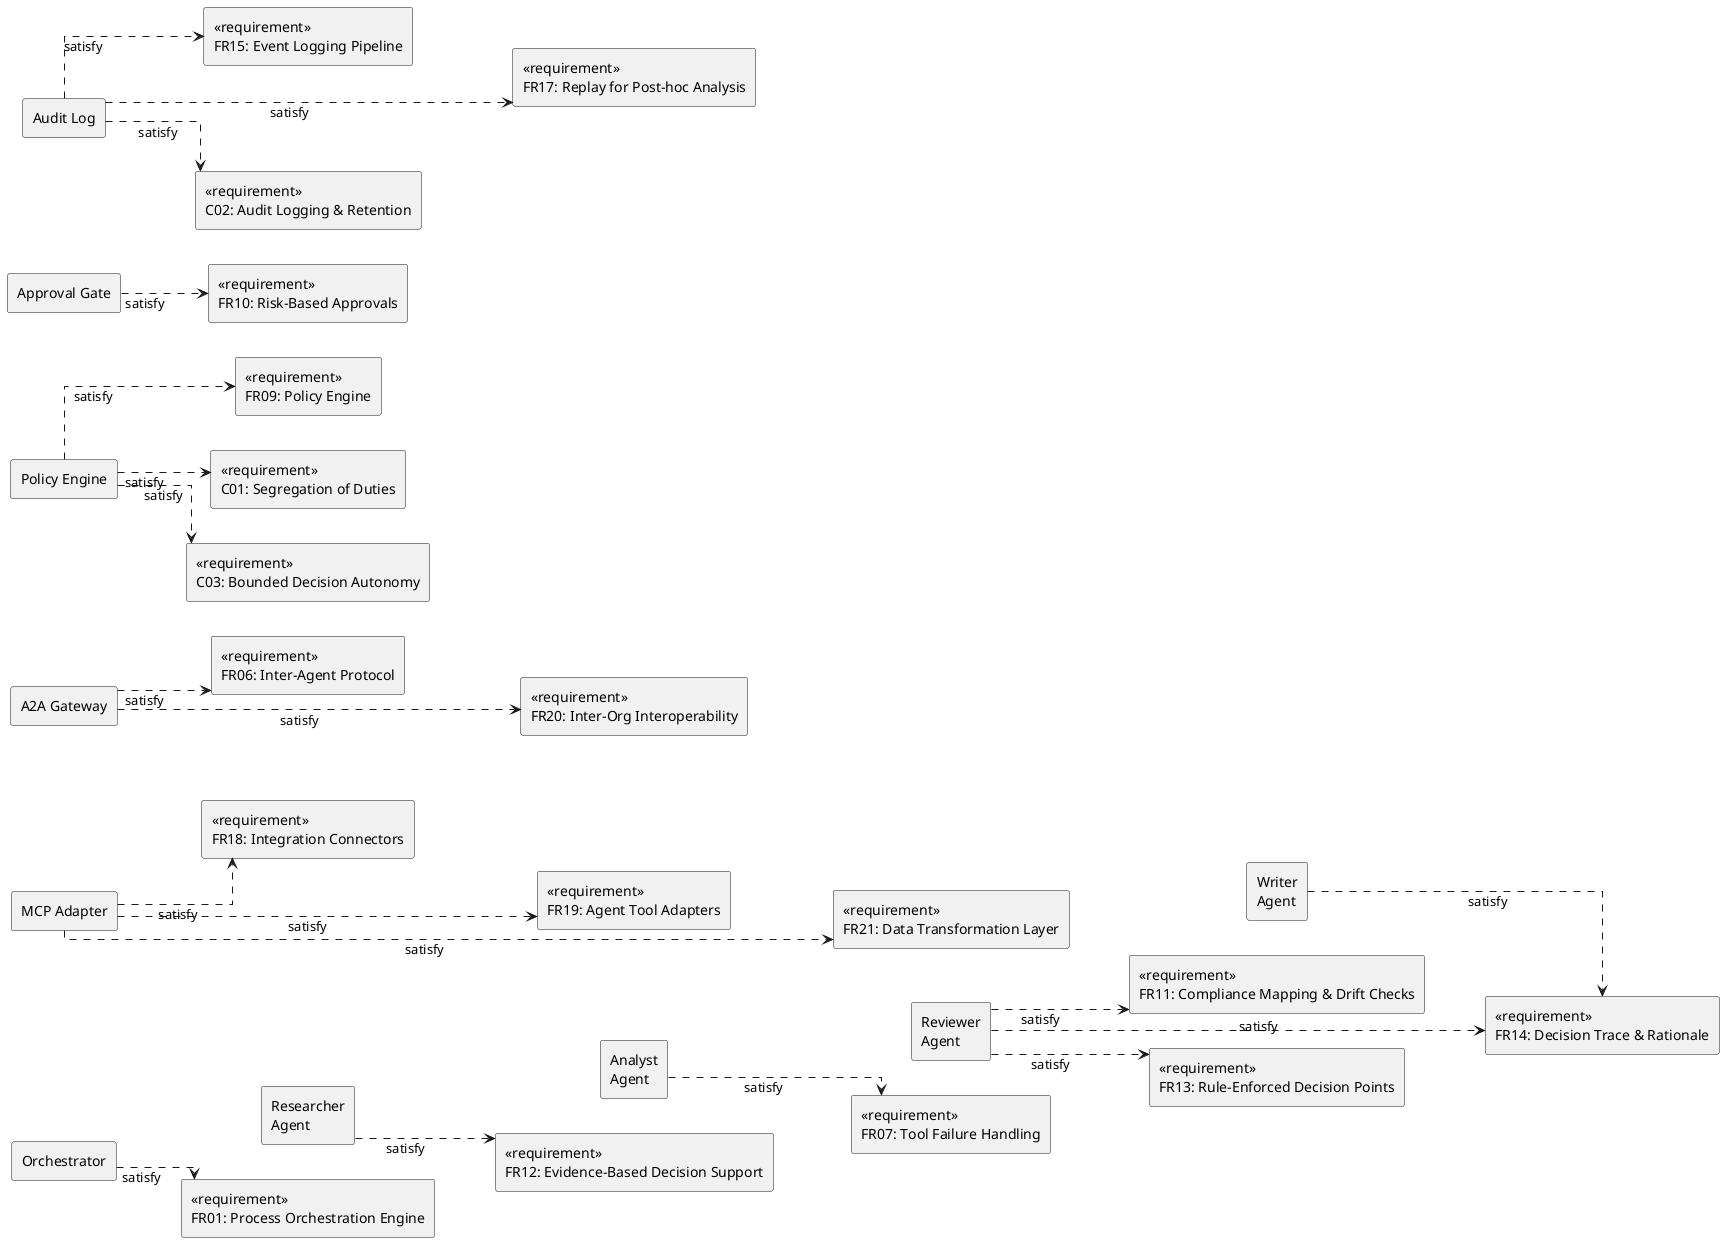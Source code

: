 @startuml
' --- Focused requirement mapping with «satisfy» edges ---
hide stereotype
hide methods
hide fields
skinparam shadowing false
skinparam linetype ortho
left to right direction

' Components (same names as the architecture figure)
rectangle "Orchestrator" as O
rectangle "Researcher\nAgent" as R
rectangle "Analyst\nAgent"    as A
rectangle "Reviewer\nAgent"   as V
rectangle "Writer\nAgent"     as W
rectangle "MCP Adapter"  as MCP
rectangle "A2A Gateway"  as A2A
rectangle "Policy Engine" as P
rectangle "Approval Gate" as G
rectangle "Audit Log"     as L

' --- Requirement boxes (key subset only) ---
rectangle "<<requirement>>\nFR01: Process Orchestration Engine" as FR01
rectangle "<<requirement>>\nFR12: Evidence-Based Decision Support" as FR12
rectangle "<<requirement>>\nFR07: Tool Failure Handling" as FR07
rectangle "<<requirement>>\nFR11: Compliance Mapping & Drift Checks" as FR11
rectangle "<<requirement>>\nFR13: Rule-Enforced Decision Points" as FR13
rectangle "<<requirement>>\nFR14: Decision Trace & Rationale" as FR14

rectangle "<<requirement>>\nFR18: Integration Connectors" as FR18
rectangle "<<requirement>>\nFR19: Agent Tool Adapters" as FR19
rectangle "<<requirement>>\nFR21: Data Transformation Layer" as FR21
rectangle "<<requirement>>\nFR06: Inter-Agent Protocol" as FR06
rectangle "<<requirement>>\nFR20: Inter-Org Interoperability" as FR20

rectangle "<<requirement>>\nFR09: Policy Engine" as FR09
rectangle "<<requirement>>\nC01: Segregation of Duties" as C01
rectangle "<<requirement>>\nC03: Bounded Decision Autonomy" as C03
rectangle "<<requirement>>\nFR10: Risk-Based Approvals" as FR10

rectangle "<<requirement>>\nFR15: Event Logging Pipeline" as FR15
rectangle "<<requirement>>\nFR17: Replay for Post-hoc Analysis" as FR17
rectangle "<<requirement>>\nC02: Audit Logging & Retention" as C02

' --- «satisfy» mappings (balanced, not exhaustive) ---
O ..> FR01 : «satisfy»

R ..> FR12 : «satisfy»
A ..> FR07 : «satisfy»
V ..> FR11 : «satisfy»
V ..> FR13 : «satisfy»
V ..> FR14 : «satisfy»
W ..> FR14 : «satisfy»

P ..> FR09 : «satisfy»
P ..> C01  : «satisfy»
P ..> C03  : «satisfy»
G ..> FR10 : «satisfy»

MCP ..> FR18 : «satisfy»
MCP ..> FR19 : «satisfy»
MCP ..> FR21 : «satisfy»
A2A ..> FR06 : «satisfy»
A2A ..> FR20 : «satisfy»

L ..> FR15 : «satisfy»
L ..> FR17 : «satisfy»
L ..> C02  : «satisfy»

' --- layout helpers (invisible) ---
O -[hidden]-> R
R -[hidden]-> A
A -[hidden]-> V
V -[hidden]-> W
FR18 -[hidden]-> FR19
FR19 -[hidden]-> FR21
FR06 -[hidden]-> FR20
FR15 -[hidden]-> FR17
@enduml
